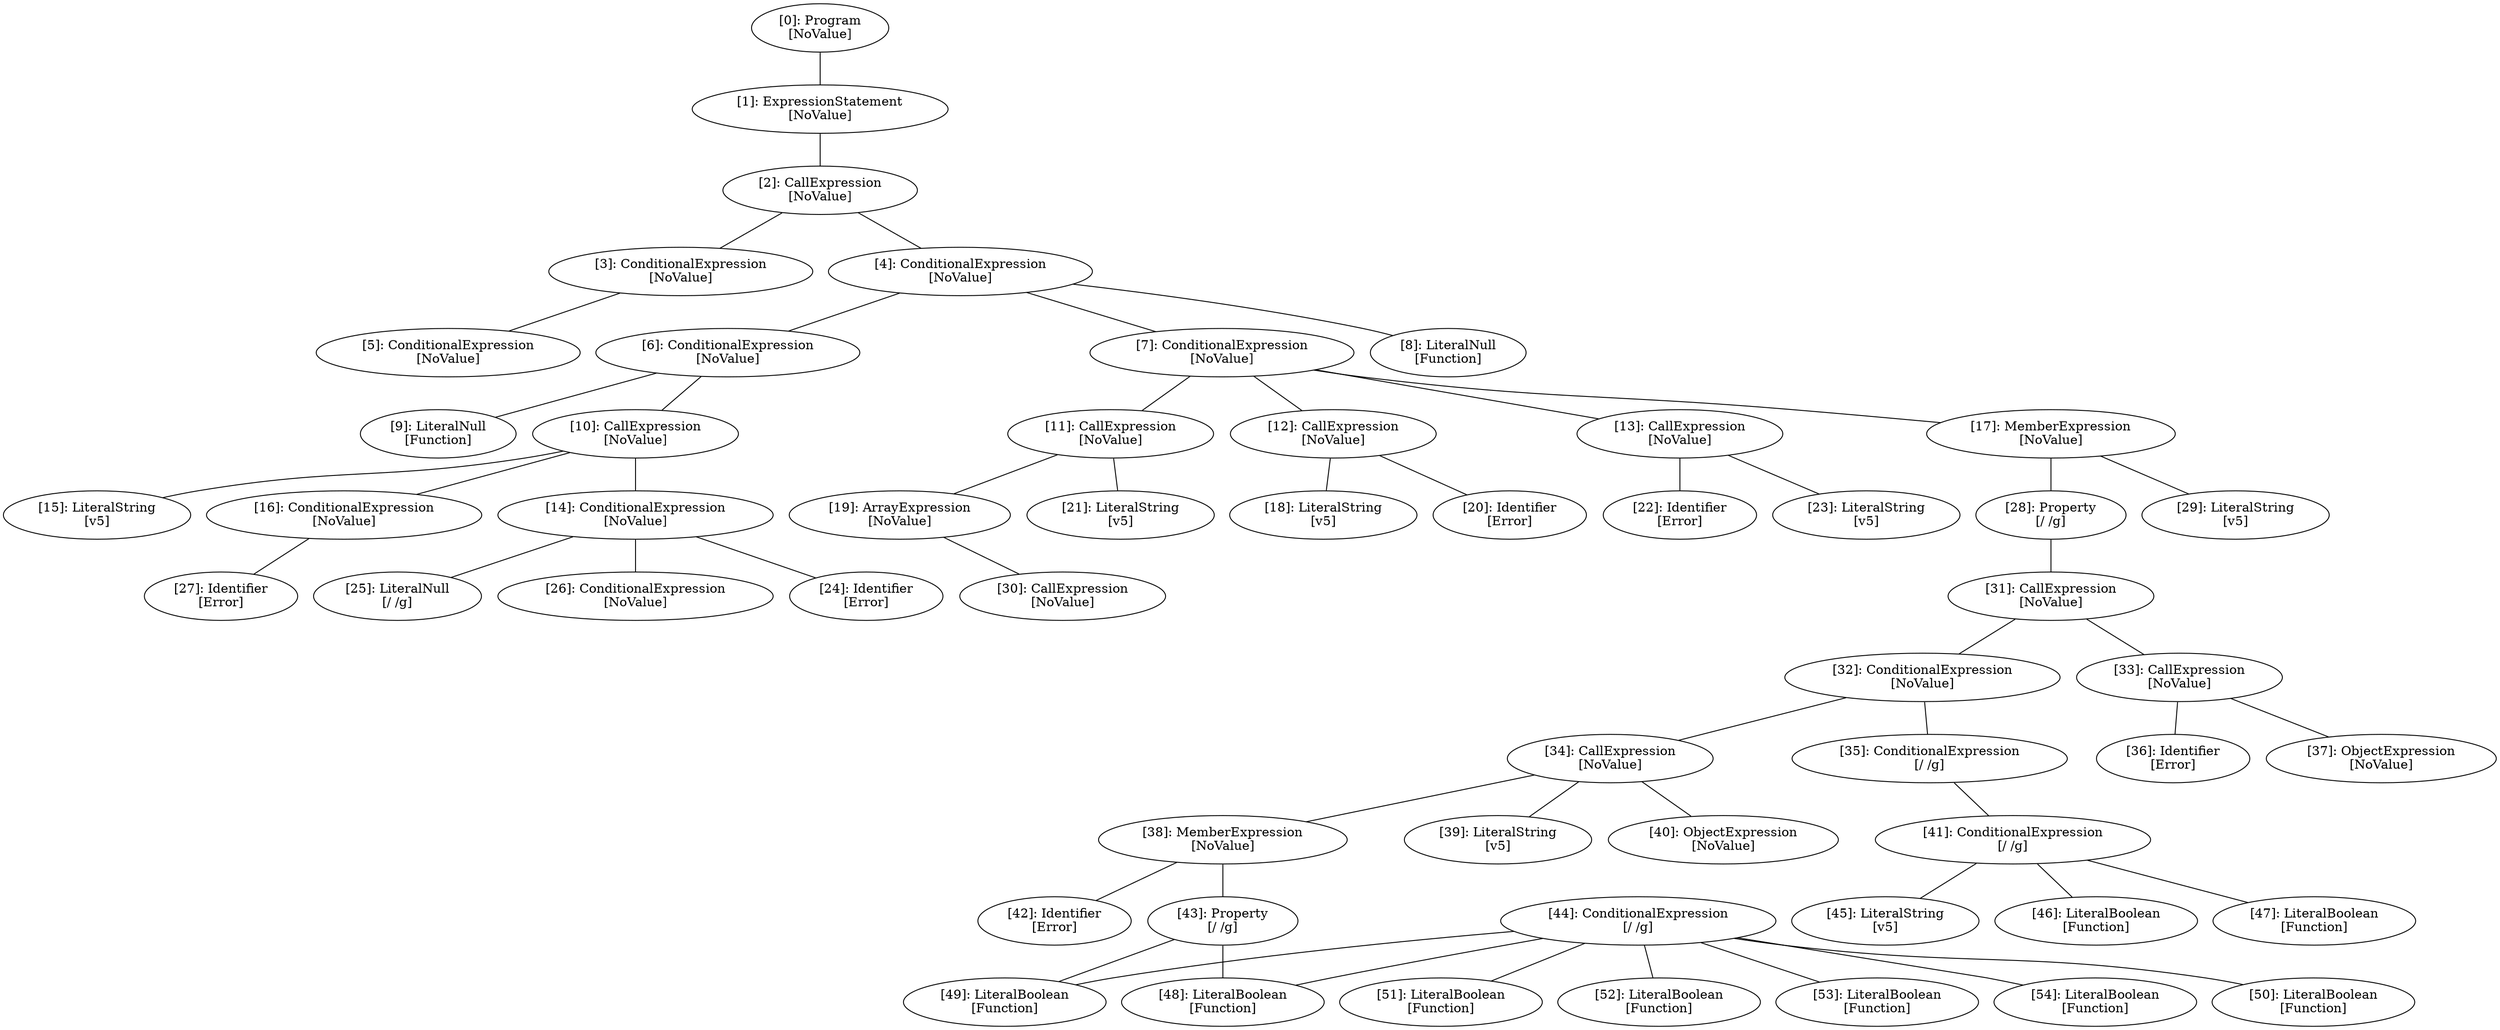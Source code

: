 // Result
graph {
	0 [label="[0]: Program
[NoValue]"]
	1 [label="[1]: ExpressionStatement
[NoValue]"]
	2 [label="[2]: CallExpression
[NoValue]"]
	3 [label="[3]: ConditionalExpression
[NoValue]"]
	4 [label="[4]: ConditionalExpression
[NoValue]"]
	5 [label="[5]: ConditionalExpression
[NoValue]"]
	6 [label="[6]: ConditionalExpression
[NoValue]"]
	7 [label="[7]: ConditionalExpression
[NoValue]"]
	8 [label="[8]: LiteralNull
[Function]"]
	9 [label="[9]: LiteralNull
[Function]"]
	10 [label="[10]: CallExpression
[NoValue]"]
	11 [label="[11]: CallExpression
[NoValue]"]
	12 [label="[12]: CallExpression
[NoValue]"]
	13 [label="[13]: CallExpression
[NoValue]"]
	14 [label="[14]: ConditionalExpression
[NoValue]"]
	15 [label="[15]: LiteralString
[v5]"]
	16 [label="[16]: ConditionalExpression
[NoValue]"]
	17 [label="[17]: MemberExpression
[NoValue]"]
	18 [label="[18]: LiteralString
[v5]"]
	19 [label="[19]: ArrayExpression
[NoValue]"]
	20 [label="[20]: Identifier
[Error]"]
	21 [label="[21]: LiteralString
[v5]"]
	22 [label="[22]: Identifier
[Error]"]
	23 [label="[23]: LiteralString
[v5]"]
	24 [label="[24]: Identifier
[Error]"]
	25 [label="[25]: LiteralNull
[/ /g]"]
	26 [label="[26]: ConditionalExpression
[NoValue]"]
	27 [label="[27]: Identifier
[Error]"]
	28 [label="[28]: Property
[/ /g]"]
	29 [label="[29]: LiteralString
[v5]"]
	30 [label="[30]: CallExpression
[NoValue]"]
	31 [label="[31]: CallExpression
[NoValue]"]
	32 [label="[32]: ConditionalExpression
[NoValue]"]
	33 [label="[33]: CallExpression
[NoValue]"]
	34 [label="[34]: CallExpression
[NoValue]"]
	35 [label="[35]: ConditionalExpression
[/ /g]"]
	36 [label="[36]: Identifier
[Error]"]
	37 [label="[37]: ObjectExpression
[NoValue]"]
	38 [label="[38]: MemberExpression
[NoValue]"]
	39 [label="[39]: LiteralString
[v5]"]
	40 [label="[40]: ObjectExpression
[NoValue]"]
	41 [label="[41]: ConditionalExpression
[/ /g]"]
	42 [label="[42]: Identifier
[Error]"]
	43 [label="[43]: Property
[/ /g]"]
	44 [label="[44]: ConditionalExpression
[/ /g]"]
	45 [label="[45]: LiteralString
[v5]"]
	46 [label="[46]: LiteralBoolean
[Function]"]
	47 [label="[47]: LiteralBoolean
[Function]"]
	48 [label="[48]: LiteralBoolean
[Function]"]
	49 [label="[49]: LiteralBoolean
[Function]"]
	50 [label="[50]: LiteralBoolean
[Function]"]
	51 [label="[51]: LiteralBoolean
[Function]"]
	52 [label="[52]: LiteralBoolean
[Function]"]
	53 [label="[53]: LiteralBoolean
[Function]"]
	54 [label="[54]: LiteralBoolean
[Function]"]
	0 -- 1
	1 -- 2
	2 -- 3
	2 -- 4
	3 -- 5
	4 -- 6
	4 -- 7
	4 -- 8
	6 -- 9
	6 -- 10
	7 -- 11
	7 -- 12
	7 -- 13
	7 -- 17
	10 -- 14
	10 -- 15
	10 -- 16
	11 -- 19
	11 -- 21
	12 -- 18
	12 -- 20
	13 -- 22
	13 -- 23
	14 -- 24
	14 -- 25
	14 -- 26
	16 -- 27
	17 -- 28
	17 -- 29
	19 -- 30
	28 -- 31
	31 -- 32
	31 -- 33
	32 -- 34
	32 -- 35
	33 -- 36
	33 -- 37
	34 -- 38
	34 -- 39
	34 -- 40
	35 -- 41
	38 -- 42
	38 -- 43
	41 -- 45
	41 -- 46
	41 -- 47
	43 -- 48
	43 -- 49
	44 -- 48
	44 -- 49
	44 -- 50
	44 -- 51
	44 -- 52
	44 -- 53
	44 -- 54
}
